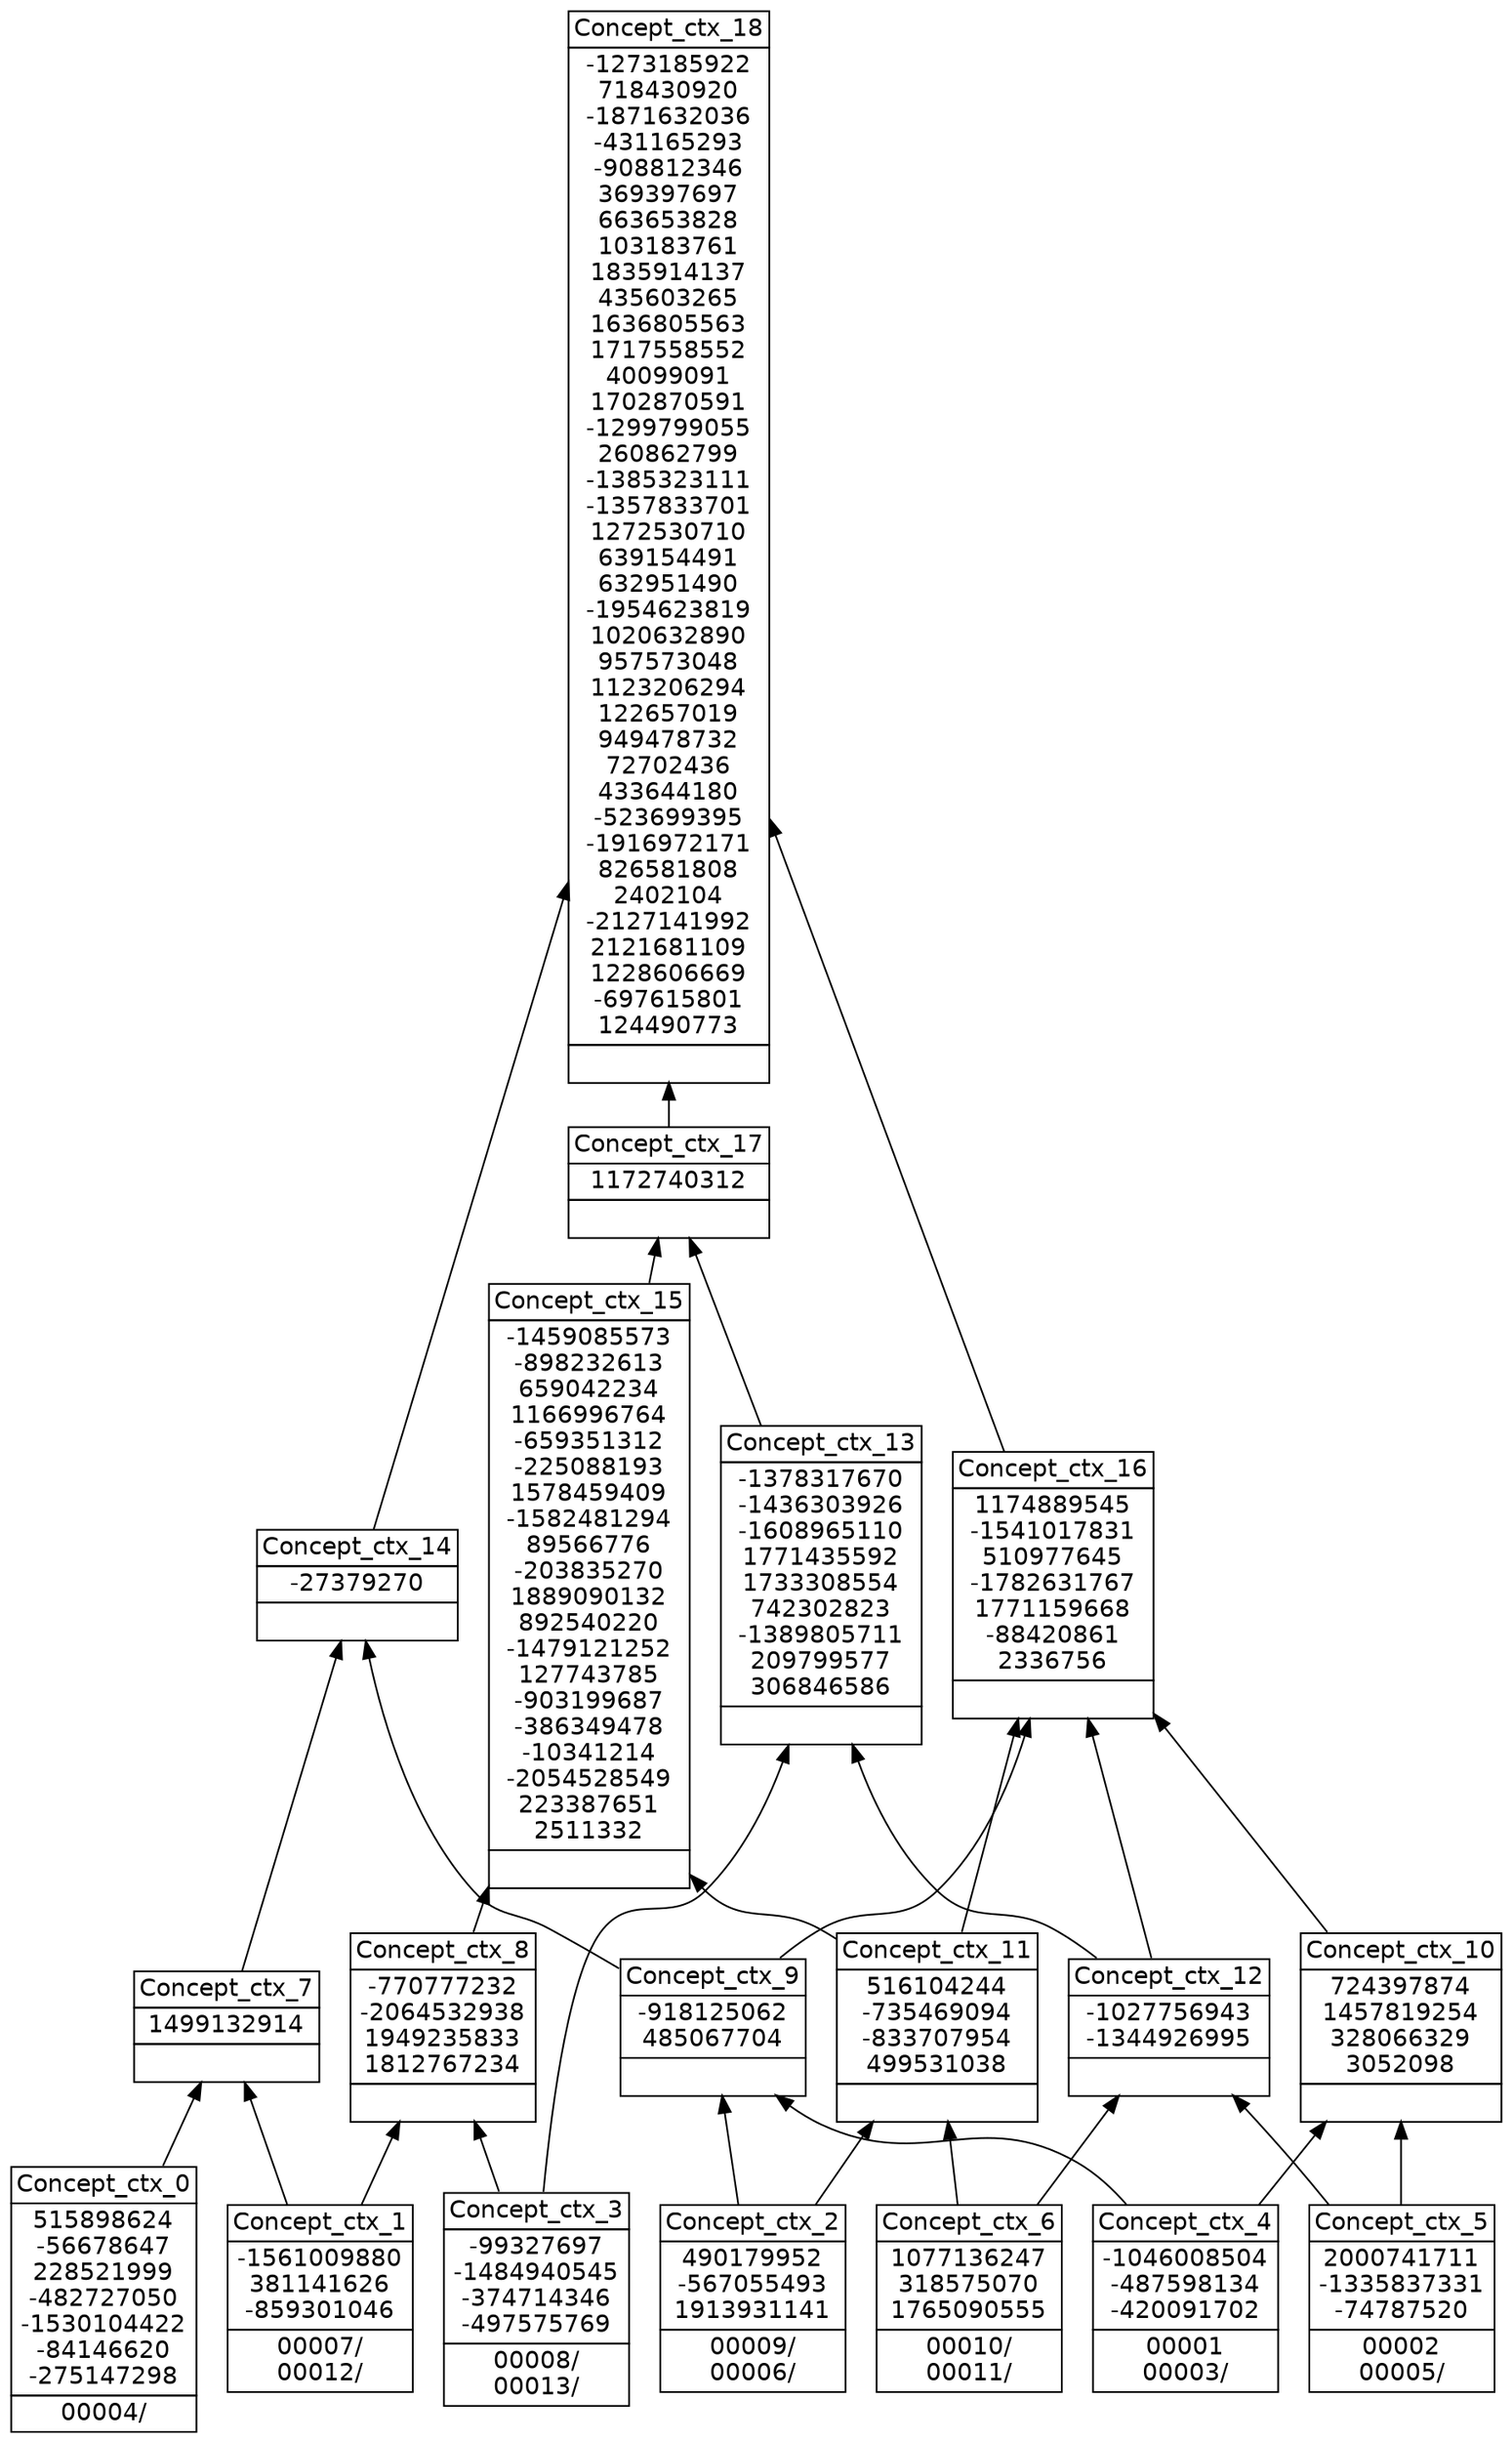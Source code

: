 digraph G { 
	rankdir=BT;
	margin=0;
	node [margin="0.03,0.03",fontname="DejaVu Sans"];
	ranksep=0.3;
	nodesep=0.2;
//graph[label="name:ctx,concept number:19,object number:13,attribute number:119"
10 [shape=none,label=<<table border="0" cellborder="1" cellspacing="0" port="p"><tr><td>Concept_ctx_0</td></tr><tr><td>515898624<br/>-56678647<br/>228521999<br/>-482727050<br/>-1530104422<br/>-84146620<br/>-275147298<br/></td></tr><tr><td>00004/<br/></td></tr></table>>];
13 [shape=none,label=<<table border="0" cellborder="1" cellspacing="0" port="p"><tr><td>Concept_ctx_2</td></tr><tr><td>490179952<br/>-567055493<br/>1913931141<br/></td></tr><tr><td>00009/<br/>00006/<br/></td></tr></table>>];
15 [shape=none,label=<<table border="0" cellborder="1" cellspacing="0" port="p"><tr><td>Concept_ctx_1</td></tr><tr><td>-1561009880<br/>381141626<br/>-859301046<br/></td></tr><tr><td>00007/<br/>00012/<br/></td></tr></table>>];
17 [shape=none,label=<<table border="0" cellborder="1" cellspacing="0" port="p"><tr><td>Concept_ctx_3</td></tr><tr><td>-99327697<br/>-1484940545<br/>-374714346<br/>-497575769<br/></td></tr><tr><td>00008/<br/>00013/<br/></td></tr></table>>];
18 [shape=none,label=<<table border="0" cellborder="1" cellspacing="0" port="p"><tr><td>Concept_ctx_6</td></tr><tr><td>1077136247<br/>318575070<br/>1765090555<br/></td></tr><tr><td>00010/<br/>00011/<br/></td></tr></table>>];
2 [shape=none,label=<<table border="0" cellborder="1" cellspacing="0" port="p"><tr><td>Concept_ctx_4</td></tr><tr><td>-1046008504<br/>-487598134<br/>-420091702<br/></td></tr><tr><td>00001<br/>00003/<br/></td></tr></table>>];
7 [shape=none,label=<<table border="0" cellborder="1" cellspacing="0" port="p"><tr><td>Concept_ctx_5</td></tr><tr><td>2000741711<br/>-1335837331<br/>-74787520<br/></td></tr><tr><td>00002<br/>00005/<br/></td></tr></table>>];
11 [shape=none,label=<<table border="0" cellborder="1" cellspacing="0" port="p"><tr><td>Concept_ctx_7</td></tr><tr><td>1499132914<br/></td></tr><tr><td><br/></td></tr></table>>];
14 [shape=none,label=<<table border="0" cellborder="1" cellspacing="0" port="p"><tr><td>Concept_ctx_11</td></tr><tr><td>516104244<br/>-735469094<br/>-833707954<br/>499531038<br/></td></tr><tr><td><br/></td></tr></table>>];
16 [shape=none,label=<<table border="0" cellborder="1" cellspacing="0" port="p"><tr><td>Concept_ctx_8</td></tr><tr><td>-770777232<br/>-2064532938<br/>1949235833<br/>1812767234<br/></td></tr><tr><td><br/></td></tr></table>>];
3 [shape=none,label=<<table border="0" cellborder="1" cellspacing="0" port="p"><tr><td>Concept_ctx_10</td></tr><tr><td>724397874<br/>1457819254<br/>328066329<br/>3052098<br/></td></tr><tr><td><br/></td></tr></table>>];
4 [shape=none,label=<<table border="0" cellborder="1" cellspacing="0" port="p"><tr><td>Concept_ctx_9</td></tr><tr><td>-918125062<br/>485067704<br/></td></tr><tr><td><br/></td></tr></table>>];
8 [shape=none,label=<<table border="0" cellborder="1" cellspacing="0" port="p"><tr><td>Concept_ctx_12</td></tr><tr><td>-1027756943<br/>-1344926995<br/></td></tr><tr><td><br/></td></tr></table>>];
6 [shape=none,label=<<table border="0" cellborder="1" cellspacing="0" port="p"><tr><td>Concept_ctx_13</td></tr><tr><td>-1378317670<br/>-1436303926<br/>-1608965110<br/>1771435592<br/>1733308554<br/>742302823<br/>-1389805711<br/>209799577<br/>306846586<br/></td></tr><tr><td><br/></td></tr></table>>];
5 [shape=none,label=<<table border="0" cellborder="1" cellspacing="0" port="p"><tr><td>Concept_ctx_14</td></tr><tr><td>-27379270<br/></td></tr><tr><td><br/></td></tr></table>>];
1 [shape=none,label=<<table border="0" cellborder="1" cellspacing="0" port="p"><tr><td>Concept_ctx_16</td></tr><tr><td>1174889545<br/>-1541017831<br/>510977645<br/>-1782631767<br/>1771159668<br/>-88420861<br/>2336756<br/></td></tr><tr><td><br/></td></tr></table>>];
12 [shape=none,label=<<table border="0" cellborder="1" cellspacing="0" port="p"><tr><td>Concept_ctx_15</td></tr><tr><td>-1459085573<br/>-898232613<br/>659042234<br/>1166996764<br/>-659351312<br/>-225088193<br/>1578459409<br/>-1582481294<br/>89566776<br/>-203835270<br/>1889090132<br/>892540220<br/>-1479121252<br/>127743785<br/>-903199687<br/>-386349478<br/>-10341214<br/>-2054528549<br/>223387651<br/>2511332<br/></td></tr><tr><td><br/></td></tr></table>>];
9 [shape=none,label=<<table border="0" cellborder="1" cellspacing="0" port="p"><tr><td>Concept_ctx_17</td></tr><tr><td>1172740312<br/></td></tr><tr><td><br/></td></tr></table>>];
0 [shape=none,label=<<table border="0" cellborder="1" cellspacing="0" port="p"><tr><td>Concept_ctx_18</td></tr><tr><td>-1273185922<br/>718430920<br/>-1871632036<br/>-431165293<br/>-908812346<br/>369397697<br/>663653828<br/>103183761<br/>1835914137<br/>435603265<br/>1636805563<br/>1717558552<br/>40099091<br/>1702870591<br/>-1299799055<br/>260862799<br/>-1385323111<br/>-1357833701<br/>1272530710<br/>639154491<br/>632951490<br/>-1954623819<br/>1020632890<br/>957573048<br/>1123206294<br/>122657019<br/>949478732<br/>72702436<br/>433644180<br/>-523699395<br/>-1916972171<br/>826581808<br/>2402104<br/>-2127141992<br/>2121681109<br/>1228606669<br/>-697615801<br/>124490773<br/></td></tr><tr><td><br/></td></tr></table>>];
	10:p -> 11:p
	15:p -> 11:p
	13:p -> 14:p
	18:p -> 14:p
	15:p -> 16:p
	17:p -> 16:p
	7:p -> 3:p
	2:p -> 3:p
	13:p -> 4:p
	2:p -> 4:p
	7:p -> 8:p
	18:p -> 8:p
	17:p -> 6:p
	8:p -> 6:p
	4:p -> 5:p
	11:p -> 5:p
	4:p -> 1:p
	3:p -> 1:p
	8:p -> 1:p
	14:p -> 1:p
	16:p -> 12:p
	14:p -> 12:p
	12:p -> 9:p
	6:p -> 9:p
	5:p -> 0:p
	1:p -> 0:p
	9:p -> 0:p
}